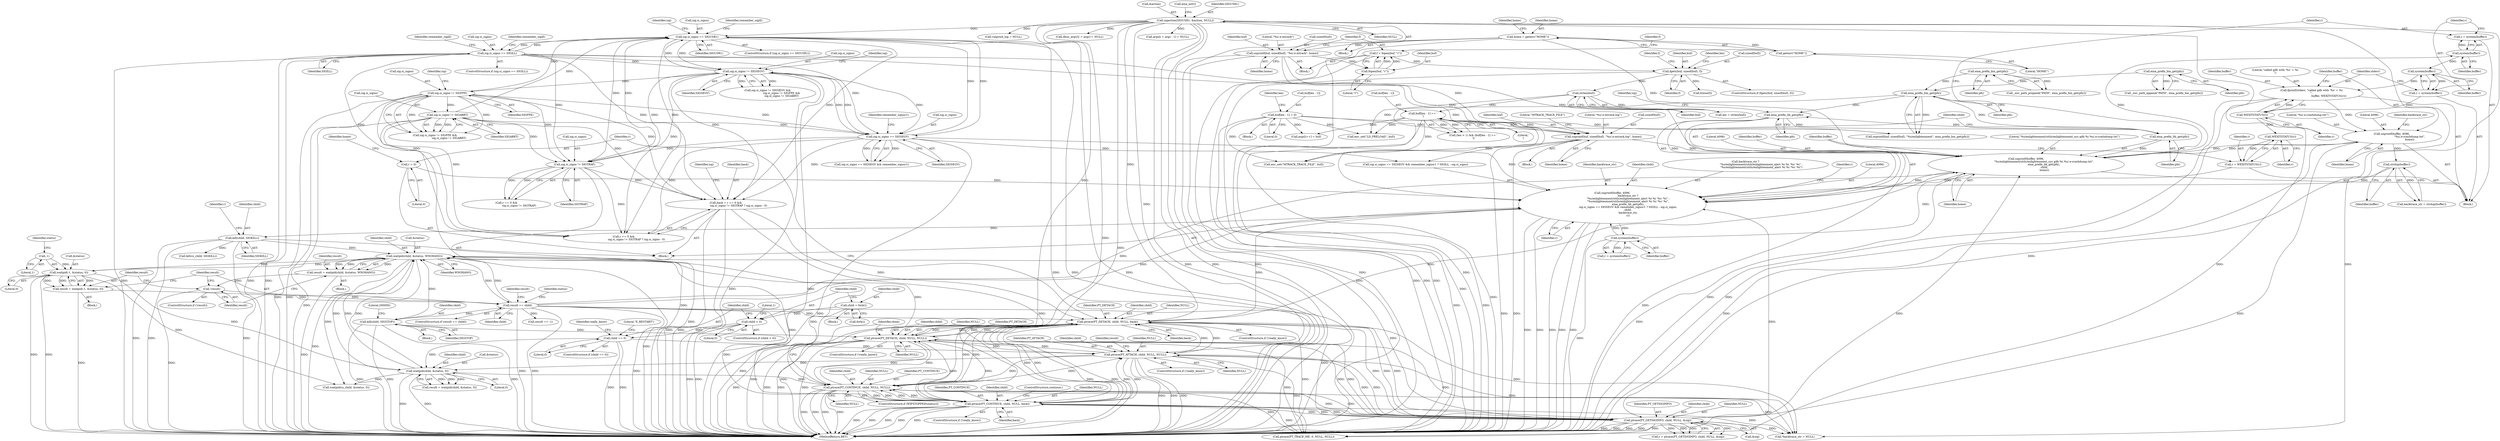 digraph "0_enlightment_bb4a21e98656fe2c7d98ba2163e6defe9a630e2b@API" {
"1000875" [label="(Call,r = system(buffer))"];
"1000877" [label="(Call,system(buffer))"];
"1000867" [label="(Call,snprintf(buffer, 4096,\n                                          \"%s/enlightenment/utils/enlightenment_sys gdb %i %s/.e-crashdump.txt\",\n                                          eina_prefix_lib_get(pfx),\n                                           child,\n                                           home))"];
"1000928" [label="(Call,system(buffer))"];
"1000902" [label="(Call,snprintf(buffer, 4096,\n                                     backtrace_str ?\n                                     \"%s/enlightenment/utils/enlightenment_alert %i %i '%s' %i\" :\n                                     \"%s/enlightenment/utils/enlightenment_alert %i %i '%s' %i\",\n                                     eina_prefix_lib_get(pfx),\n                                     sig.si_signo == SIGSEGV && remember_sigusr1 ? SIGILL : sig.si_signo,\n                                     child,\n                                     backtrace_str,\n                                     r))"];
"1000896" [label="(Call,strdup(buffer))"];
"1000889" [label="(Call,snprintf(buffer, 4096,\n                                          \"%s/.e-crashdump.txt\",\n                                          home))"];
"1000883" [label="(Call,fprintf(stderr, \"called gdb with '%s' = %i\n\",\n                                         buffer, WEXITSTATUS(r)))"];
"1000881" [label="(Call,system(buffer))"];
"1000887" [label="(Call,WEXITSTATUS(r))"];
"1000879" [label="(Call,r = system(buffer))"];
"1000909" [label="(Call,eina_prefix_lib_get(pfx))"];
"1000871" [label="(Call,eina_prefix_lib_get(pfx))"];
"1000565" [label="(Call,eina_prefix_bin_get(pfx))"];
"1000448" [label="(Call,eina_prefix_bin_get(pfx))"];
"1000443" [label="(Call,eina_prefix_bin_get(pfx))"];
"1000807" [label="(Call,sig.si_signo == SIGILL)"];
"1000794" [label="(Call,sig.si_signo == SIGUSR1)"];
"1000827" [label="(Call,sig.si_signo != SIGSEGV)"];
"1000913" [label="(Call,sig.si_signo == SIGSEGV)"];
"1000838" [label="(Call,sig.si_signo != SIGABRT)"];
"1000833" [label="(Call,sig.si_signo != SIGFPE)"];
"1000784" [label="(Call,sig.si_signo != SIGTRAP)"];
"1000185" [label="(Call,sigaction(SIGUSR1, &action, NULL))"];
"1000856" [label="(Call,ptrace(PT_DETACH, child, NULL, back))"];
"1000989" [label="(Call,ptrace(PT_DETACH, child, NULL, NULL))"];
"1000981" [label="(Call,kill(child, SIGSTOP))"];
"1000744" [label="(Call,result == child)"];
"1000735" [label="(Call,result = waitpid(-1, &status, 0))"];
"1000737" [label="(Call,waitpid(-1, &status, 0))"];
"1000738" [label="(Call,-1)"];
"1000726" [label="(Call,waitpid(child, &status, WNOHANG))"];
"1000692" [label="(Call,waitpid(child, &status, 0))"];
"1000652" [label="(Call,child == 0)"];
"1000644" [label="(Call,child < 0)"];
"1000640" [label="(Call,child = fork())"];
"1000685" [label="(Call,ptrace(PT_ATTACH, child, NULL, NULL))"];
"1000707" [label="(Call,ptrace(PT_CONTINUE, child, NULL, NULL))"];
"1000847" [label="(Call,ptrace(PT_CONTINUE, child, NULL, back))"];
"1000771" [label="(Call,ptrace(PT_GETSIGINFO, child, NULL, &sig))"];
"1000777" [label="(Call,back = r == 0 &&\n                              sig.si_signo != SIGTRAP ? sig.si_signo : 0)"];
"1000930" [label="(Call,kill(child, SIGKILL))"];
"1000732" [label="(Call,!result)"];
"1000724" [label="(Call,result = waitpid(child, &status, WNOHANG))"];
"1000898" [label="(Call,r = WEXITSTATUS(r))"];
"1000900" [label="(Call,WEXITSTATUS(r))"];
"1000861" [label="(Call,r = 0)"];
"1000549" [label="(Call,snprintf(buf, sizeof(buf), \"%s/.e-mtrack.log\", home))"];
"1000523" [label="(Call,buf[len - 1] == '\n')"];
"1000516" [label="(Call,strlen(buf))"];
"1000507" [label="(Call,fgets(buf, sizeof(buf), f))"];
"1000498" [label="(Call,f = fopen(buf, \"r\"))"];
"1000500" [label="(Call,fopen(buf, \"r\"))"];
"1000492" [label="(Call,snprintf(buf, sizeof(buf), \"%s/.e-mtrack\", home))"];
"1000484" [label="(Call,home = getenv(\"HOME\"))"];
"1000486" [label="(Call,getenv(\"HOME\"))"];
"1000531" [label="(Call,buf[len - 1] = 0)"];
"1000874" [label="(Identifier,home)"];
"1000796" [label="(Identifier,sig)"];
"1000708" [label="(Identifier,PT_CONTINUE)"];
"1000806" [label="(ControlStructure,if (sig.si_signo == SIGILL))"];
"1000888" [label="(Identifier,r)"];
"1000798" [label="(Identifier,SIGUSR1)"];
"1000707" [label="(Call,ptrace(PT_CONTINUE, child, NULL, NULL))"];
"1000514" [label="(Call,len = strlen(buf))"];
"1000558" [label="(Call,fclose(f))"];
"1000835" [label="(Identifier,sig)"];
"1000811" [label="(Identifier,SIGILL)"];
"1000530" [label="(Block,)"];
"1000531" [label="(Call,buf[len - 1] = 0)"];
"1000735" [label="(Call,result = waitpid(-1, &status, 0))"];
"1000878" [label="(Identifier,buffer)"];
"1000189" [label="(Identifier,NULL)"];
"1000654" [label="(Literal,0)"];
"1000550" [label="(Identifier,buf)"];
"1000900" [label="(Call,WEXITSTATUS(r))"];
"1000809" [label="(Identifier,sig)"];
"1000831" [label="(Identifier,SIGSEGV)"];
"1000961" [label="(Identifier,result)"];
"1000689" [label="(Identifier,NULL)"];
"1000742" [label="(Literal,0)"];
"1000828" [label="(Call,sig.si_signo)"];
"1000560" [label="(Call,snprintf(buf, sizeof(buf), \"%s/enlightenment\", eina_prefix_bin_get(pfx)))"];
"1000780" [label="(Call,r == 0 &&\n                              sig.si_signo != SIGTRAP)"];
"1000924" [label="(Identifier,backtrace_str)"];
"1000840" [label="(Identifier,sig)"];
"1000500" [label="(Call,fopen(buf, \"r\"))"];
"1000923" [label="(Identifier,child)"];
"1000444" [label="(Identifier,pfx)"];
"1000856" [label="(Call,ptrace(PT_DETACH, child, NULL, back))"];
"1000734" [label="(Block,)"];
"1000928" [label="(Call,system(buffer))"];
"1000711" [label="(Identifier,NULL)"];
"1000529" [label="(Literal,'\n')"];
"1000880" [label="(Identifier,r)"];
"1000489" [label="(Identifier,home)"];
"1000565" [label="(Call,eina_prefix_bin_get(pfx))"];
"1000509" [label="(Call,sizeof(buf))"];
"1000501" [label="(Identifier,buf)"];
"1000715" [label="(Block,)"];
"1000690" [label="(Call,result = waitpid(child, &status, 0))"];
"1000892" [label="(Literal,\"%s/.e-crashdump.txt\")"];
"1000814" [label="(Identifier,remember_sigill)"];
"1000838" [label="(Call,sig.si_signo != SIGABRT)"];
"1000848" [label="(Identifier,PT_CONTINUE)"];
"1000744" [label="(Call,result == child)"];
"1000930" [label="(Call,kill(child, SIGKILL))"];
"1000730" [label="(Identifier,WNOHANG)"];
"1000524" [label="(Call,buf[len - 1])"];
"1000989" [label="(Call,ptrace(PT_DETACH, child, NULL, NULL))"];
"1000532" [label="(Call,buf[len - 1])"];
"1000493" [label="(Identifier,buf)"];
"1000886" [label="(Identifier,buffer)"];
"1000329" [label="(Call,valgrind_log = NULL)"];
"1000739" [label="(Literal,1)"];
"1000960" [label="(Call,result == -1)"];
"1000641" [label="(Identifier,child)"];
"1000794" [label="(Call,sig.si_signo == SIGUSR1)"];
"1000559" [label="(Identifier,f)"];
"1000693" [label="(Identifier,child)"];
"1000910" [label="(Identifier,pfx)"];
"1000983" [label="(Identifier,SIGSTOP)"];
"1000187" [label="(Call,&action)"];
"1000120" [label="(Block,)"];
"1000793" [label="(ControlStructure,if (sig.si_signo == SIGUSR1))"];
"1000692" [label="(Call,waitpid(child, &status, 0))"];
"1000771" [label="(Call,ptrace(PT_GETSIGINFO, child, NULL, &sig))"];
"1000926" [label="(Call,r = system(buffer))"];
"1000785" [label="(Call,sig.si_signo)"];
"1000889" [label="(Call,snprintf(buffer, 4096,\n                                          \"%s/.e-crashdump.txt\",\n                                          home))"];
"1000555" [label="(Call,env_set(\"MTRACK_TRACE_FILE\", buf))"];
"1000842" [label="(Identifier,SIGABRT)"];
"1000884" [label="(Identifier,stderr)"];
"1000847" [label="(Call,ptrace(PT_CONTINUE, child, NULL, back))"];
"1000865" [label="(Identifier,home)"];
"1000980" [label="(Block,)"];
"1000769" [label="(Call,r = ptrace(PT_GETSIGINFO, child, NULL, &sig))"];
"1000556" [label="(Literal,\"MTRACK_TRACE_FILE\")"];
"1000448" [label="(Call,eina_prefix_bin_get(pfx))"];
"1000516" [label="(Call,strlen(buf))"];
"1000827" [label="(Call,sig.si_signo != SIGSEGV)"];
"1000788" [label="(Identifier,SIGTRAP)"];
"1000643" [label="(ControlStructure,if (child < 0))"];
"1000834" [label="(Call,sig.si_signo)"];
"1000993" [label="(Identifier,NULL)"];
"1000849" [label="(Identifier,child)"];
"1000902" [label="(Call,snprintf(buffer, 4096,\n                                     backtrace_str ?\n                                     \"%s/enlightenment/utils/enlightenment_alert %i %i '%s' %i\" :\n                                     \"%s/enlightenment/utils/enlightenment_alert %i %i '%s' %i\",\n                                     eina_prefix_lib_get(pfx),\n                                     sig.si_signo == SIGSEGV && remember_sigusr1 ? SIGILL : sig.si_signo,\n                                     child,\n                                     backtrace_str,\n                                     r))"];
"1000507" [label="(Call,fgets(buf, sizeof(buf), f))"];
"1000636" [label="(Block,)"];
"1000490" [label="(Block,)"];
"1000485" [label="(Identifier,home)"];
"1000714" [label="(Identifier,done)"];
"1000779" [label="(Call,r == 0 &&\n                              sig.si_signo != SIGTRAP ? sig.si_signo : 0)"];
"1000859" [label="(Identifier,NULL)"];
"1000733" [label="(Identifier,result)"];
"1000772" [label="(Identifier,PT_GETSIGINFO)"];
"1000640" [label="(Call,child = fork())"];
"1000932" [label="(Identifier,SIGKILL)"];
"1000499" [label="(Identifier,f)"];
"1000645" [label="(Identifier,child)"];
"1000737" [label="(Call,waitpid(-1, &status, 0))"];
"1000981" [label="(Call,kill(child, SIGSTOP))"];
"1000496" [label="(Literal,\"%s/.e-mtrack\")"];
"1000936" [label="(Identifier,r)"];
"1000885" [label="(Literal,\"called gdb with '%s' = %i\n\")"];
"1000991" [label="(Identifier,child)"];
"1000651" [label="(ControlStructure,if (child == 0))"];
"1000773" [label="(Identifier,child)"];
"1000890" [label="(Identifier,buffer)"];
"1000982" [label="(Identifier,child)"];
"1000775" [label="(Call,&sig)"];
"1001052" [label="(Call,kill(cs_child, SIGKILL))"];
"1000519" [label="(Call,(len > 1) && (buf[len - 1] == '\n'))"];
"1000502" [label="(Literal,\"r\")"];
"1000860" [label="(Identifier,back)"];
"1000915" [label="(Identifier,sig)"];
"1000492" [label="(Call,snprintf(buf, sizeof(buf), \"%s/.e-mtrack\", home))"];
"1000540" [label="(Call,env_set(\"LD_PRELOAD\", buf))"];
"1000685" [label="(Call,ptrace(PT_ATTACH, child, NULL, NULL))"];
"1000512" [label="(Block,)"];
"1000808" [label="(Call,sig.si_signo)"];
"1000553" [label="(Literal,\"%s/.e-mtrack.log\")"];
"1000757" [label="(Call,*backtrace_str = NULL)"];
"1000497" [label="(Identifier,home)"];
"1000740" [label="(Call,&status)"];
"1000498" [label="(Call,f = fopen(buf, \"r\"))"];
"1000674" [label="(Literal,\"E_RESTART\")"];
"1000986" [label="(ControlStructure,if (!really_know))"];
"1000894" [label="(Call,backtrace_str = strdup(buffer))"];
"1000905" [label="(Call,backtrace_str ?\n                                     \"%s/enlightenment/utils/enlightenment_alert %i %i '%s' %i\" :\n                                     \"%s/enlightenment/utils/enlightenment_alert %i %i '%s' %i\")"];
"1000484" [label="(Call,home = getenv(\"HOME\"))"];
"1000826" [label="(Call,sig.si_signo != SIGSEGV &&\n                                 sig.si_signo != SIGFPE &&\n                                 sig.si_signo != SIGABRT)"];
"1000870" [label="(Literal,\"%s/enlightenment/utils/enlightenment_sys gdb %i %s/.e-crashdump.txt\")"];
"1000741" [label="(Identifier,status)"];
"1000736" [label="(Identifier,result)"];
"1000549" [label="(Call,snprintf(buf, sizeof(buf), \"%s/.e-mtrack.log\", home))"];
"1000876" [label="(Identifier,r)"];
"1000504" [label="(Identifier,f)"];
"1000506" [label="(ControlStructure,if (fgets(buf, sizeof(buf), f)))"];
"1000784" [label="(Call,sig.si_signo != SIGTRAP)"];
"1000912" [label="(Call,sig.si_signo == SIGSEGV && remember_sigusr1)"];
"1000537" [label="(Literal,0)"];
"1000899" [label="(Identifier,r)"];
"1000745" [label="(Identifier,result)"];
"1000913" [label="(Call,sig.si_signo == SIGSEGV)"];
"1000896" [label="(Call,strdup(buffer))"];
"1000879" [label="(Call,r = system(buffer))"];
"1000927" [label="(Identifier,r)"];
"1000696" [label="(Literal,0)"];
"1000882" [label="(Identifier,buffer)"];
"1000904" [label="(Literal,4096)"];
"1000443" [label="(Call,eina_prefix_bin_get(pfx))"];
"1000446" [label="(Call,_env_path_prepend(\"PATH\", eina_prefix_bin_get(pfx)))"];
"1000839" [label="(Call,sig.si_signo)"];
"1000686" [label="(Identifier,PT_ATTACH)"];
"1000539" [label="(Identifier,len)"];
"1000875" [label="(Call,r = system(buffer))"];
"1000909" [label="(Call,eina_prefix_lib_get(pfx))"];
"1000903" [label="(Identifier,buffer)"];
"1000992" [label="(Identifier,NULL)"];
"1000891" [label="(Literal,4096)"];
"1000918" [label="(Identifier,remember_sigusr1)"];
"1000704" [label="(ControlStructure,if (WIFSTOPPED(status)))"];
"1000990" [label="(Identifier,PT_DETACH)"];
"1000795" [label="(Call,sig.si_signo)"];
"1000751" [label="(Identifier,status)"];
"1000487" [label="(Literal,\"HOME\")"];
"1000687" [label="(Identifier,child)"];
"1000508" [label="(Identifier,buf)"];
"1000441" [label="(Call,_env_path_append(\"PATH\", eina_prefix_bin_get(pfx)))"];
"1000523" [label="(Call,buf[len - 1] == '\n')"];
"1000754" [label="(Block,)"];
"1000893" [label="(Identifier,home)"];
"1000832" [label="(Call,sig.si_signo != SIGFPE &&\n                                 sig.si_signo != SIGABRT)"];
"1000985" [label="(Literal,200000)"];
"1000185" [label="(Call,sigaction(SIGUSR1, &action, NULL))"];
"1000852" [label="(ControlStructure,continue;)"];
"1000731" [label="(ControlStructure,if (!result))"];
"1000867" [label="(Call,snprintf(buffer, 4096,\n                                          \"%s/enlightenment/utils/enlightenment_sys gdb %i %s/.e-crashdump.txt\",\n                                          eina_prefix_lib_get(pfx),\n                                           child,\n                                           home))"];
"1000449" [label="(Identifier,pfx)"];
"1000917" [label="(Identifier,SIGSEGV)"];
"1000863" [label="(Literal,0)"];
"1000743" [label="(ControlStructure,if (result == child))"];
"1000853" [label="(ControlStructure,if (!really_know))"];
"1000738" [label="(Call,-1)"];
"1000774" [label="(Identifier,NULL)"];
"1000898" [label="(Call,r = WEXITSTATUS(r))"];
"1000833" [label="(Call,sig.si_signo != SIGFPE)"];
"1000190" [label="(Call,eina_init())"];
"1000857" [label="(Identifier,PT_DETACH)"];
"1000931" [label="(Identifier,child)"];
"1000554" [label="(Identifier,home)"];
"1000658" [label="(Identifier,really_know)"];
"1000881" [label="(Call,system(buffer))"];
"1000226" [label="(Call,dbus_argv[2 + argc] = NULL)"];
"1000642" [label="(Call,fork())"];
"1000851" [label="(Identifier,back)"];
"1000801" [label="(Identifier,remember_sigill)"];
"1000517" [label="(Identifier,buf)"];
"1000732" [label="(Call,!result)"];
"1001058" [label="(MethodReturn,RET)"];
"1000887" [label="(Call,WEXITSTATUS(r))"];
"1000837" [label="(Identifier,SIGFPE)"];
"1000682" [label="(ControlStructure,if (!really_know))"];
"1000862" [label="(Identifier,r)"];
"1000694" [label="(Call,&status)"];
"1000901" [label="(Identifier,r)"];
"1000515" [label="(Identifier,len)"];
"1000897" [label="(Identifier,buffer)"];
"1000871" [label="(Call,eina_prefix_lib_get(pfx))"];
"1000883" [label="(Call,fprintf(stderr, \"called gdb with '%s' = %i\n\",\n                                         buffer, WEXITSTATUS(r)))"];
"1000911" [label="(Call,sig.si_signo == SIGSEGV && remember_sigusr1 ? SIGILL : sig.si_signo)"];
"1000652" [label="(Call,child == 0)"];
"1000644" [label="(Call,child < 0)"];
"1000925" [label="(Identifier,r)"];
"1000649" [label="(Literal,1)"];
"1000873" [label="(Identifier,child)"];
"1000603" [label="(Call,args[i + argc - 1] = NULL)"];
"1000866" [label="(Block,)"];
"1000861" [label="(Call,r = 0)"];
"1000186" [label="(Identifier,SIGUSR1)"];
"1000724" [label="(Call,result = waitpid(child, &status, WNOHANG))"];
"1000807" [label="(Call,sig.si_signo == SIGILL)"];
"1000872" [label="(Identifier,pfx)"];
"1000691" [label="(Identifier,result)"];
"1000895" [label="(Identifier,backtrace_str)"];
"1000725" [label="(Identifier,result)"];
"1000777" [label="(Call,back = r == 0 &&\n                              sig.si_signo != SIGTRAP ? sig.si_signo : 0)"];
"1000709" [label="(Identifier,child)"];
"1000914" [label="(Call,sig.si_signo)"];
"1000929" [label="(Identifier,buffer)"];
"1000551" [label="(Call,sizeof(buf))"];
"1000877" [label="(Call,system(buffer))"];
"1000659" [label="(Call,ptrace(PT_TRACE_ME, 0, NULL, NULL))"];
"1000511" [label="(Identifier,f)"];
"1000869" [label="(Literal,4096)"];
"1000850" [label="(Identifier,NULL)"];
"1000486" [label="(Call,getenv(\"HOME\"))"];
"1000728" [label="(Call,&status)"];
"1000646" [label="(Literal,0)"];
"1000868" [label="(Identifier,buffer)"];
"1000494" [label="(Call,sizeof(buf))"];
"1000688" [label="(Identifier,NULL)"];
"1000727" [label="(Identifier,child)"];
"1000566" [label="(Identifier,pfx)"];
"1000587" [label="(Call,args[i++] = buf)"];
"1000653" [label="(Identifier,child)"];
"1000858" [label="(Identifier,child)"];
"1000819" [label="(Identifier,remember_sigill)"];
"1000778" [label="(Identifier,back)"];
"1001040" [label="(Call,waitpid(cs_child, &status, 0))"];
"1000746" [label="(Identifier,child)"];
"1000726" [label="(Call,waitpid(child, &status, WNOHANG))"];
"1000844" [label="(ControlStructure,if (!really_know))"];
"1000710" [label="(Identifier,NULL)"];
"1000875" -> "1000866"  [label="AST: "];
"1000875" -> "1000877"  [label="CFG: "];
"1000876" -> "1000875"  [label="AST: "];
"1000877" -> "1000875"  [label="AST: "];
"1000880" -> "1000875"  [label="CFG: "];
"1000877" -> "1000875"  [label="DDG: "];
"1000877" -> "1000878"  [label="CFG: "];
"1000878" -> "1000877"  [label="AST: "];
"1000867" -> "1000877"  [label="DDG: "];
"1000877" -> "1000881"  [label="DDG: "];
"1000867" -> "1000866"  [label="AST: "];
"1000867" -> "1000874"  [label="CFG: "];
"1000868" -> "1000867"  [label="AST: "];
"1000869" -> "1000867"  [label="AST: "];
"1000870" -> "1000867"  [label="AST: "];
"1000871" -> "1000867"  [label="AST: "];
"1000873" -> "1000867"  [label="AST: "];
"1000874" -> "1000867"  [label="AST: "];
"1000876" -> "1000867"  [label="CFG: "];
"1000867" -> "1001058"  [label="DDG: "];
"1000928" -> "1000867"  [label="DDG: "];
"1000871" -> "1000867"  [label="DDG: "];
"1000856" -> "1000867"  [label="DDG: "];
"1000771" -> "1000867"  [label="DDG: "];
"1000744" -> "1000867"  [label="DDG: "];
"1000889" -> "1000867"  [label="DDG: "];
"1000549" -> "1000867"  [label="DDG: "];
"1000492" -> "1000867"  [label="DDG: "];
"1000484" -> "1000867"  [label="DDG: "];
"1000867" -> "1000889"  [label="DDG: "];
"1000867" -> "1000902"  [label="DDG: "];
"1000928" -> "1000926"  [label="AST: "];
"1000928" -> "1000929"  [label="CFG: "];
"1000929" -> "1000928"  [label="AST: "];
"1000926" -> "1000928"  [label="CFG: "];
"1000928" -> "1001058"  [label="DDG: "];
"1000928" -> "1000902"  [label="DDG: "];
"1000928" -> "1000926"  [label="DDG: "];
"1000902" -> "1000928"  [label="DDG: "];
"1000902" -> "1000754"  [label="AST: "];
"1000902" -> "1000925"  [label="CFG: "];
"1000903" -> "1000902"  [label="AST: "];
"1000904" -> "1000902"  [label="AST: "];
"1000905" -> "1000902"  [label="AST: "];
"1000909" -> "1000902"  [label="AST: "];
"1000911" -> "1000902"  [label="AST: "];
"1000923" -> "1000902"  [label="AST: "];
"1000924" -> "1000902"  [label="AST: "];
"1000925" -> "1000902"  [label="AST: "];
"1000927" -> "1000902"  [label="CFG: "];
"1000902" -> "1001058"  [label="DDG: "];
"1000902" -> "1001058"  [label="DDG: "];
"1000902" -> "1001058"  [label="DDG: "];
"1000902" -> "1001058"  [label="DDG: "];
"1000902" -> "1001058"  [label="DDG: "];
"1000896" -> "1000902"  [label="DDG: "];
"1000909" -> "1000902"  [label="DDG: "];
"1000807" -> "1000902"  [label="DDG: "];
"1000913" -> "1000902"  [label="DDG: "];
"1000856" -> "1000902"  [label="DDG: "];
"1000771" -> "1000902"  [label="DDG: "];
"1000744" -> "1000902"  [label="DDG: "];
"1000898" -> "1000902"  [label="DDG: "];
"1000861" -> "1000902"  [label="DDG: "];
"1000902" -> "1000930"  [label="DDG: "];
"1000896" -> "1000894"  [label="AST: "];
"1000896" -> "1000897"  [label="CFG: "];
"1000897" -> "1000896"  [label="AST: "];
"1000894" -> "1000896"  [label="CFG: "];
"1000896" -> "1000894"  [label="DDG: "];
"1000889" -> "1000896"  [label="DDG: "];
"1000889" -> "1000866"  [label="AST: "];
"1000889" -> "1000893"  [label="CFG: "];
"1000890" -> "1000889"  [label="AST: "];
"1000891" -> "1000889"  [label="AST: "];
"1000892" -> "1000889"  [label="AST: "];
"1000893" -> "1000889"  [label="AST: "];
"1000895" -> "1000889"  [label="CFG: "];
"1000889" -> "1001058"  [label="DDG: "];
"1000889" -> "1001058"  [label="DDG: "];
"1000883" -> "1000889"  [label="DDG: "];
"1000883" -> "1000866"  [label="AST: "];
"1000883" -> "1000887"  [label="CFG: "];
"1000884" -> "1000883"  [label="AST: "];
"1000885" -> "1000883"  [label="AST: "];
"1000886" -> "1000883"  [label="AST: "];
"1000887" -> "1000883"  [label="AST: "];
"1000890" -> "1000883"  [label="CFG: "];
"1000883" -> "1001058"  [label="DDG: "];
"1000883" -> "1001058"  [label="DDG: "];
"1000881" -> "1000883"  [label="DDG: "];
"1000887" -> "1000883"  [label="DDG: "];
"1000881" -> "1000879"  [label="AST: "];
"1000881" -> "1000882"  [label="CFG: "];
"1000882" -> "1000881"  [label="AST: "];
"1000879" -> "1000881"  [label="CFG: "];
"1000881" -> "1000879"  [label="DDG: "];
"1000887" -> "1000888"  [label="CFG: "];
"1000888" -> "1000887"  [label="AST: "];
"1000879" -> "1000887"  [label="DDG: "];
"1000887" -> "1000900"  [label="DDG: "];
"1000879" -> "1000866"  [label="AST: "];
"1000880" -> "1000879"  [label="AST: "];
"1000884" -> "1000879"  [label="CFG: "];
"1000909" -> "1000910"  [label="CFG: "];
"1000910" -> "1000909"  [label="AST: "];
"1000915" -> "1000909"  [label="CFG: "];
"1000909" -> "1001058"  [label="DDG: "];
"1000909" -> "1000871"  [label="DDG: "];
"1000871" -> "1000909"  [label="DDG: "];
"1000565" -> "1000909"  [label="DDG: "];
"1000871" -> "1000872"  [label="CFG: "];
"1000872" -> "1000871"  [label="AST: "];
"1000873" -> "1000871"  [label="CFG: "];
"1000565" -> "1000871"  [label="DDG: "];
"1000565" -> "1000560"  [label="AST: "];
"1000565" -> "1000566"  [label="CFG: "];
"1000566" -> "1000565"  [label="AST: "];
"1000560" -> "1000565"  [label="CFG: "];
"1000565" -> "1001058"  [label="DDG: "];
"1000565" -> "1000560"  [label="DDG: "];
"1000448" -> "1000565"  [label="DDG: "];
"1000443" -> "1000565"  [label="DDG: "];
"1000448" -> "1000446"  [label="AST: "];
"1000448" -> "1000449"  [label="CFG: "];
"1000449" -> "1000448"  [label="AST: "];
"1000446" -> "1000448"  [label="CFG: "];
"1000448" -> "1000446"  [label="DDG: "];
"1000443" -> "1000441"  [label="AST: "];
"1000443" -> "1000444"  [label="CFG: "];
"1000444" -> "1000443"  [label="AST: "];
"1000441" -> "1000443"  [label="CFG: "];
"1000443" -> "1000441"  [label="DDG: "];
"1000807" -> "1000806"  [label="AST: "];
"1000807" -> "1000811"  [label="CFG: "];
"1000808" -> "1000807"  [label="AST: "];
"1000811" -> "1000807"  [label="AST: "];
"1000814" -> "1000807"  [label="CFG: "];
"1000819" -> "1000807"  [label="CFG: "];
"1000807" -> "1001058"  [label="DDG: "];
"1000807" -> "1001058"  [label="DDG: "];
"1000807" -> "1001058"  [label="DDG: "];
"1000807" -> "1000777"  [label="DDG: "];
"1000807" -> "1000784"  [label="DDG: "];
"1000807" -> "1000779"  [label="DDG: "];
"1000807" -> "1000794"  [label="DDG: "];
"1000794" -> "1000807"  [label="DDG: "];
"1000807" -> "1000827"  [label="DDG: "];
"1000807" -> "1000913"  [label="DDG: "];
"1000807" -> "1000911"  [label="DDG: "];
"1000794" -> "1000793"  [label="AST: "];
"1000794" -> "1000798"  [label="CFG: "];
"1000795" -> "1000794"  [label="AST: "];
"1000798" -> "1000794"  [label="AST: "];
"1000801" -> "1000794"  [label="CFG: "];
"1000809" -> "1000794"  [label="CFG: "];
"1000794" -> "1001058"  [label="DDG: "];
"1000794" -> "1001058"  [label="DDG: "];
"1000794" -> "1001058"  [label="DDG: "];
"1000794" -> "1000777"  [label="DDG: "];
"1000794" -> "1000784"  [label="DDG: "];
"1000794" -> "1000779"  [label="DDG: "];
"1000827" -> "1000794"  [label="DDG: "];
"1000838" -> "1000794"  [label="DDG: "];
"1000784" -> "1000794"  [label="DDG: "];
"1000833" -> "1000794"  [label="DDG: "];
"1000913" -> "1000794"  [label="DDG: "];
"1000185" -> "1000794"  [label="DDG: "];
"1000794" -> "1000827"  [label="DDG: "];
"1000794" -> "1000913"  [label="DDG: "];
"1000827" -> "1000826"  [label="AST: "];
"1000827" -> "1000831"  [label="CFG: "];
"1000828" -> "1000827"  [label="AST: "];
"1000831" -> "1000827"  [label="AST: "];
"1000835" -> "1000827"  [label="CFG: "];
"1000826" -> "1000827"  [label="CFG: "];
"1000827" -> "1001058"  [label="DDG: "];
"1000827" -> "1001058"  [label="DDG: "];
"1000827" -> "1000777"  [label="DDG: "];
"1000827" -> "1000784"  [label="DDG: "];
"1000827" -> "1000779"  [label="DDG: "];
"1000827" -> "1000826"  [label="DDG: "];
"1000827" -> "1000826"  [label="DDG: "];
"1000913" -> "1000827"  [label="DDG: "];
"1000827" -> "1000833"  [label="DDG: "];
"1000827" -> "1000913"  [label="DDG: "];
"1000827" -> "1000913"  [label="DDG: "];
"1000913" -> "1000912"  [label="AST: "];
"1000913" -> "1000917"  [label="CFG: "];
"1000914" -> "1000913"  [label="AST: "];
"1000917" -> "1000913"  [label="AST: "];
"1000918" -> "1000913"  [label="CFG: "];
"1000912" -> "1000913"  [label="CFG: "];
"1000913" -> "1001058"  [label="DDG: "];
"1000913" -> "1000777"  [label="DDG: "];
"1000913" -> "1000784"  [label="DDG: "];
"1000913" -> "1000779"  [label="DDG: "];
"1000913" -> "1000912"  [label="DDG: "];
"1000913" -> "1000912"  [label="DDG: "];
"1000838" -> "1000913"  [label="DDG: "];
"1000833" -> "1000913"  [label="DDG: "];
"1000913" -> "1000911"  [label="DDG: "];
"1000838" -> "1000832"  [label="AST: "];
"1000838" -> "1000842"  [label="CFG: "];
"1000839" -> "1000838"  [label="AST: "];
"1000842" -> "1000838"  [label="AST: "];
"1000832" -> "1000838"  [label="CFG: "];
"1000838" -> "1001058"  [label="DDG: "];
"1000838" -> "1001058"  [label="DDG: "];
"1000838" -> "1000777"  [label="DDG: "];
"1000838" -> "1000784"  [label="DDG: "];
"1000838" -> "1000779"  [label="DDG: "];
"1000838" -> "1000832"  [label="DDG: "];
"1000838" -> "1000832"  [label="DDG: "];
"1000833" -> "1000838"  [label="DDG: "];
"1000833" -> "1000832"  [label="AST: "];
"1000833" -> "1000837"  [label="CFG: "];
"1000834" -> "1000833"  [label="AST: "];
"1000837" -> "1000833"  [label="AST: "];
"1000840" -> "1000833"  [label="CFG: "];
"1000832" -> "1000833"  [label="CFG: "];
"1000833" -> "1001058"  [label="DDG: "];
"1000833" -> "1001058"  [label="DDG: "];
"1000833" -> "1000777"  [label="DDG: "];
"1000833" -> "1000784"  [label="DDG: "];
"1000833" -> "1000779"  [label="DDG: "];
"1000833" -> "1000832"  [label="DDG: "];
"1000833" -> "1000832"  [label="DDG: "];
"1000784" -> "1000780"  [label="AST: "];
"1000784" -> "1000788"  [label="CFG: "];
"1000785" -> "1000784"  [label="AST: "];
"1000788" -> "1000784"  [label="AST: "];
"1000780" -> "1000784"  [label="CFG: "];
"1000784" -> "1001058"  [label="DDG: "];
"1000784" -> "1000777"  [label="DDG: "];
"1000784" -> "1000780"  [label="DDG: "];
"1000784" -> "1000780"  [label="DDG: "];
"1000784" -> "1000779"  [label="DDG: "];
"1000185" -> "1000120"  [label="AST: "];
"1000185" -> "1000189"  [label="CFG: "];
"1000186" -> "1000185"  [label="AST: "];
"1000187" -> "1000185"  [label="AST: "];
"1000189" -> "1000185"  [label="AST: "];
"1000190" -> "1000185"  [label="CFG: "];
"1000185" -> "1001058"  [label="DDG: "];
"1000185" -> "1001058"  [label="DDG: "];
"1000185" -> "1001058"  [label="DDG: "];
"1000185" -> "1000226"  [label="DDG: "];
"1000185" -> "1000329"  [label="DDG: "];
"1000185" -> "1000603"  [label="DDG: "];
"1000185" -> "1000659"  [label="DDG: "];
"1000185" -> "1000685"  [label="DDG: "];
"1000185" -> "1000707"  [label="DDG: "];
"1000185" -> "1000757"  [label="DDG: "];
"1000185" -> "1000771"  [label="DDG: "];
"1000185" -> "1000847"  [label="DDG: "];
"1000185" -> "1000856"  [label="DDG: "];
"1000185" -> "1000989"  [label="DDG: "];
"1000856" -> "1000853"  [label="AST: "];
"1000856" -> "1000860"  [label="CFG: "];
"1000857" -> "1000856"  [label="AST: "];
"1000858" -> "1000856"  [label="AST: "];
"1000859" -> "1000856"  [label="AST: "];
"1000860" -> "1000856"  [label="AST: "];
"1000862" -> "1000856"  [label="CFG: "];
"1000856" -> "1001058"  [label="DDG: "];
"1000856" -> "1001058"  [label="DDG: "];
"1000856" -> "1001058"  [label="DDG: "];
"1000856" -> "1001058"  [label="DDG: "];
"1000856" -> "1000659"  [label="DDG: "];
"1000856" -> "1000685"  [label="DDG: "];
"1000856" -> "1000707"  [label="DDG: "];
"1000856" -> "1000757"  [label="DDG: "];
"1000856" -> "1000771"  [label="DDG: "];
"1000856" -> "1000847"  [label="DDG: "];
"1000989" -> "1000856"  [label="DDG: "];
"1000989" -> "1000856"  [label="DDG: "];
"1000771" -> "1000856"  [label="DDG: "];
"1000771" -> "1000856"  [label="DDG: "];
"1000744" -> "1000856"  [label="DDG: "];
"1000707" -> "1000856"  [label="DDG: "];
"1000685" -> "1000856"  [label="DDG: "];
"1000847" -> "1000856"  [label="DDG: "];
"1000777" -> "1000856"  [label="DDG: "];
"1000856" -> "1000989"  [label="DDG: "];
"1000856" -> "1000989"  [label="DDG: "];
"1000989" -> "1000986"  [label="AST: "];
"1000989" -> "1000993"  [label="CFG: "];
"1000990" -> "1000989"  [label="AST: "];
"1000991" -> "1000989"  [label="AST: "];
"1000992" -> "1000989"  [label="AST: "];
"1000993" -> "1000989"  [label="AST: "];
"1000714" -> "1000989"  [label="CFG: "];
"1000989" -> "1001058"  [label="DDG: "];
"1000989" -> "1001058"  [label="DDG: "];
"1000989" -> "1001058"  [label="DDG: "];
"1000989" -> "1001058"  [label="DDG: "];
"1000989" -> "1000659"  [label="DDG: "];
"1000989" -> "1000685"  [label="DDG: "];
"1000989" -> "1000707"  [label="DDG: "];
"1000989" -> "1000726"  [label="DDG: "];
"1000989" -> "1000757"  [label="DDG: "];
"1000989" -> "1000771"  [label="DDG: "];
"1000989" -> "1000847"  [label="DDG: "];
"1000981" -> "1000989"  [label="DDG: "];
"1000707" -> "1000989"  [label="DDG: "];
"1000685" -> "1000989"  [label="DDG: "];
"1000771" -> "1000989"  [label="DDG: "];
"1000847" -> "1000989"  [label="DDG: "];
"1000981" -> "1000980"  [label="AST: "];
"1000981" -> "1000983"  [label="CFG: "];
"1000982" -> "1000981"  [label="AST: "];
"1000983" -> "1000981"  [label="AST: "];
"1000985" -> "1000981"  [label="CFG: "];
"1000981" -> "1001058"  [label="DDG: "];
"1000981" -> "1001058"  [label="DDG: "];
"1000981" -> "1001058"  [label="DDG: "];
"1000981" -> "1000726"  [label="DDG: "];
"1000744" -> "1000981"  [label="DDG: "];
"1000744" -> "1000743"  [label="AST: "];
"1000744" -> "1000746"  [label="CFG: "];
"1000745" -> "1000744"  [label="AST: "];
"1000746" -> "1000744"  [label="AST: "];
"1000751" -> "1000744"  [label="CFG: "];
"1000961" -> "1000744"  [label="CFG: "];
"1000744" -> "1001058"  [label="DDG: "];
"1000744" -> "1001058"  [label="DDG: "];
"1000744" -> "1001058"  [label="DDG: "];
"1000744" -> "1000726"  [label="DDG: "];
"1000735" -> "1000744"  [label="DDG: "];
"1000732" -> "1000744"  [label="DDG: "];
"1000726" -> "1000744"  [label="DDG: "];
"1000744" -> "1000771"  [label="DDG: "];
"1000744" -> "1000847"  [label="DDG: "];
"1000744" -> "1000960"  [label="DDG: "];
"1000735" -> "1000734"  [label="AST: "];
"1000735" -> "1000737"  [label="CFG: "];
"1000736" -> "1000735"  [label="AST: "];
"1000737" -> "1000735"  [label="AST: "];
"1000745" -> "1000735"  [label="CFG: "];
"1000735" -> "1001058"  [label="DDG: "];
"1000737" -> "1000735"  [label="DDG: "];
"1000737" -> "1000735"  [label="DDG: "];
"1000737" -> "1000735"  [label="DDG: "];
"1000737" -> "1000742"  [label="CFG: "];
"1000738" -> "1000737"  [label="AST: "];
"1000740" -> "1000737"  [label="AST: "];
"1000742" -> "1000737"  [label="AST: "];
"1000737" -> "1001058"  [label="DDG: "];
"1000737" -> "1001058"  [label="DDG: "];
"1000737" -> "1000692"  [label="DDG: "];
"1000737" -> "1000726"  [label="DDG: "];
"1000738" -> "1000737"  [label="DDG: "];
"1000726" -> "1000737"  [label="DDG: "];
"1000737" -> "1001040"  [label="DDG: "];
"1000738" -> "1000739"  [label="CFG: "];
"1000739" -> "1000738"  [label="AST: "];
"1000741" -> "1000738"  [label="CFG: "];
"1000726" -> "1000724"  [label="AST: "];
"1000726" -> "1000730"  [label="CFG: "];
"1000727" -> "1000726"  [label="AST: "];
"1000728" -> "1000726"  [label="AST: "];
"1000730" -> "1000726"  [label="AST: "];
"1000724" -> "1000726"  [label="CFG: "];
"1000726" -> "1001058"  [label="DDG: "];
"1000726" -> "1001058"  [label="DDG: "];
"1000726" -> "1000692"  [label="DDG: "];
"1000726" -> "1000724"  [label="DDG: "];
"1000726" -> "1000724"  [label="DDG: "];
"1000726" -> "1000724"  [label="DDG: "];
"1000692" -> "1000726"  [label="DDG: "];
"1000692" -> "1000726"  [label="DDG: "];
"1000707" -> "1000726"  [label="DDG: "];
"1000930" -> "1000726"  [label="DDG: "];
"1000771" -> "1000726"  [label="DDG: "];
"1000847" -> "1000726"  [label="DDG: "];
"1000726" -> "1001040"  [label="DDG: "];
"1000692" -> "1000690"  [label="AST: "];
"1000692" -> "1000696"  [label="CFG: "];
"1000693" -> "1000692"  [label="AST: "];
"1000694" -> "1000692"  [label="AST: "];
"1000696" -> "1000692"  [label="AST: "];
"1000690" -> "1000692"  [label="CFG: "];
"1000692" -> "1001058"  [label="DDG: "];
"1000692" -> "1001058"  [label="DDG: "];
"1000692" -> "1000690"  [label="DDG: "];
"1000692" -> "1000690"  [label="DDG: "];
"1000692" -> "1000690"  [label="DDG: "];
"1000652" -> "1000692"  [label="DDG: "];
"1000685" -> "1000692"  [label="DDG: "];
"1000692" -> "1000707"  [label="DDG: "];
"1000692" -> "1001040"  [label="DDG: "];
"1000652" -> "1000651"  [label="AST: "];
"1000652" -> "1000654"  [label="CFG: "];
"1000653" -> "1000652"  [label="AST: "];
"1000654" -> "1000652"  [label="AST: "];
"1000658" -> "1000652"  [label="CFG: "];
"1000674" -> "1000652"  [label="CFG: "];
"1000652" -> "1001058"  [label="DDG: "];
"1000652" -> "1001058"  [label="DDG: "];
"1000644" -> "1000652"  [label="DDG: "];
"1000652" -> "1000685"  [label="DDG: "];
"1000644" -> "1000643"  [label="AST: "];
"1000644" -> "1000646"  [label="CFG: "];
"1000645" -> "1000644"  [label="AST: "];
"1000646" -> "1000644"  [label="AST: "];
"1000649" -> "1000644"  [label="CFG: "];
"1000653" -> "1000644"  [label="CFG: "];
"1000644" -> "1001058"  [label="DDG: "];
"1000644" -> "1001058"  [label="DDG: "];
"1000640" -> "1000644"  [label="DDG: "];
"1000640" -> "1000636"  [label="AST: "];
"1000640" -> "1000642"  [label="CFG: "];
"1000641" -> "1000640"  [label="AST: "];
"1000642" -> "1000640"  [label="AST: "];
"1000645" -> "1000640"  [label="CFG: "];
"1000640" -> "1001058"  [label="DDG: "];
"1000685" -> "1000682"  [label="AST: "];
"1000685" -> "1000689"  [label="CFG: "];
"1000686" -> "1000685"  [label="AST: "];
"1000687" -> "1000685"  [label="AST: "];
"1000688" -> "1000685"  [label="AST: "];
"1000689" -> "1000685"  [label="AST: "];
"1000691" -> "1000685"  [label="CFG: "];
"1000685" -> "1001058"  [label="DDG: "];
"1000685" -> "1001058"  [label="DDG: "];
"1000685" -> "1001058"  [label="DDG: "];
"1000685" -> "1000659"  [label="DDG: "];
"1000707" -> "1000685"  [label="DDG: "];
"1000771" -> "1000685"  [label="DDG: "];
"1000847" -> "1000685"  [label="DDG: "];
"1000685" -> "1000707"  [label="DDG: "];
"1000685" -> "1000757"  [label="DDG: "];
"1000685" -> "1000771"  [label="DDG: "];
"1000685" -> "1000847"  [label="DDG: "];
"1000707" -> "1000704"  [label="AST: "];
"1000707" -> "1000711"  [label="CFG: "];
"1000708" -> "1000707"  [label="AST: "];
"1000709" -> "1000707"  [label="AST: "];
"1000710" -> "1000707"  [label="AST: "];
"1000711" -> "1000707"  [label="AST: "];
"1000714" -> "1000707"  [label="CFG: "];
"1000707" -> "1001058"  [label="DDG: "];
"1000707" -> "1001058"  [label="DDG: "];
"1000707" -> "1001058"  [label="DDG: "];
"1000707" -> "1001058"  [label="DDG: "];
"1000707" -> "1000659"  [label="DDG: "];
"1000847" -> "1000707"  [label="DDG: "];
"1000847" -> "1000707"  [label="DDG: "];
"1000771" -> "1000707"  [label="DDG: "];
"1000707" -> "1000757"  [label="DDG: "];
"1000707" -> "1000771"  [label="DDG: "];
"1000707" -> "1000847"  [label="DDG: "];
"1000707" -> "1000847"  [label="DDG: "];
"1000847" -> "1000844"  [label="AST: "];
"1000847" -> "1000851"  [label="CFG: "];
"1000848" -> "1000847"  [label="AST: "];
"1000849" -> "1000847"  [label="AST: "];
"1000850" -> "1000847"  [label="AST: "];
"1000851" -> "1000847"  [label="AST: "];
"1000852" -> "1000847"  [label="CFG: "];
"1000847" -> "1001058"  [label="DDG: "];
"1000847" -> "1001058"  [label="DDG: "];
"1000847" -> "1001058"  [label="DDG: "];
"1000847" -> "1001058"  [label="DDG: "];
"1000847" -> "1001058"  [label="DDG: "];
"1000847" -> "1000659"  [label="DDG: "];
"1000847" -> "1000757"  [label="DDG: "];
"1000847" -> "1000771"  [label="DDG: "];
"1000771" -> "1000847"  [label="DDG: "];
"1000771" -> "1000847"  [label="DDG: "];
"1000777" -> "1000847"  [label="DDG: "];
"1000771" -> "1000769"  [label="AST: "];
"1000771" -> "1000775"  [label="CFG: "];
"1000772" -> "1000771"  [label="AST: "];
"1000773" -> "1000771"  [label="AST: "];
"1000774" -> "1000771"  [label="AST: "];
"1000775" -> "1000771"  [label="AST: "];
"1000769" -> "1000771"  [label="CFG: "];
"1000771" -> "1001058"  [label="DDG: "];
"1000771" -> "1001058"  [label="DDG: "];
"1000771" -> "1001058"  [label="DDG: "];
"1000771" -> "1001058"  [label="DDG: "];
"1000771" -> "1000659"  [label="DDG: "];
"1000771" -> "1000757"  [label="DDG: "];
"1000771" -> "1000769"  [label="DDG: "];
"1000771" -> "1000769"  [label="DDG: "];
"1000771" -> "1000769"  [label="DDG: "];
"1000771" -> "1000769"  [label="DDG: "];
"1000777" -> "1000754"  [label="AST: "];
"1000777" -> "1000779"  [label="CFG: "];
"1000778" -> "1000777"  [label="AST: "];
"1000779" -> "1000777"  [label="AST: "];
"1000796" -> "1000777"  [label="CFG: "];
"1000777" -> "1001058"  [label="DDG: "];
"1000777" -> "1001058"  [label="DDG: "];
"1000930" -> "1000754"  [label="AST: "];
"1000930" -> "1000932"  [label="CFG: "];
"1000931" -> "1000930"  [label="AST: "];
"1000932" -> "1000930"  [label="AST: "];
"1000936" -> "1000930"  [label="CFG: "];
"1000930" -> "1001058"  [label="DDG: "];
"1000930" -> "1001058"  [label="DDG: "];
"1000930" -> "1001058"  [label="DDG: "];
"1000930" -> "1001052"  [label="DDG: "];
"1000732" -> "1000731"  [label="AST: "];
"1000732" -> "1000733"  [label="CFG: "];
"1000733" -> "1000732"  [label="AST: "];
"1000736" -> "1000732"  [label="CFG: "];
"1000745" -> "1000732"  [label="CFG: "];
"1000732" -> "1001058"  [label="DDG: "];
"1000724" -> "1000732"  [label="DDG: "];
"1000724" -> "1000715"  [label="AST: "];
"1000725" -> "1000724"  [label="AST: "];
"1000733" -> "1000724"  [label="CFG: "];
"1000724" -> "1001058"  [label="DDG: "];
"1000898" -> "1000866"  [label="AST: "];
"1000898" -> "1000900"  [label="CFG: "];
"1000899" -> "1000898"  [label="AST: "];
"1000900" -> "1000898"  [label="AST: "];
"1000903" -> "1000898"  [label="CFG: "];
"1000900" -> "1000898"  [label="DDG: "];
"1000900" -> "1000901"  [label="CFG: "];
"1000901" -> "1000900"  [label="AST: "];
"1000861" -> "1000754"  [label="AST: "];
"1000861" -> "1000863"  [label="CFG: "];
"1000862" -> "1000861"  [label="AST: "];
"1000863" -> "1000861"  [label="AST: "];
"1000865" -> "1000861"  [label="CFG: "];
"1000549" -> "1000512"  [label="AST: "];
"1000549" -> "1000554"  [label="CFG: "];
"1000550" -> "1000549"  [label="AST: "];
"1000551" -> "1000549"  [label="AST: "];
"1000553" -> "1000549"  [label="AST: "];
"1000554" -> "1000549"  [label="AST: "];
"1000556" -> "1000549"  [label="CFG: "];
"1000549" -> "1001058"  [label="DDG: "];
"1000549" -> "1001058"  [label="DDG: "];
"1000523" -> "1000549"  [label="DDG: "];
"1000531" -> "1000549"  [label="DDG: "];
"1000492" -> "1000549"  [label="DDG: "];
"1000549" -> "1000555"  [label="DDG: "];
"1000523" -> "1000519"  [label="AST: "];
"1000523" -> "1000529"  [label="CFG: "];
"1000524" -> "1000523"  [label="AST: "];
"1000529" -> "1000523"  [label="AST: "];
"1000519" -> "1000523"  [label="CFG: "];
"1000523" -> "1001058"  [label="DDG: "];
"1000523" -> "1000519"  [label="DDG: "];
"1000523" -> "1000519"  [label="DDG: "];
"1000516" -> "1000523"  [label="DDG: "];
"1000523" -> "1000540"  [label="DDG: "];
"1000523" -> "1000555"  [label="DDG: "];
"1000523" -> "1000560"  [label="DDG: "];
"1000523" -> "1000587"  [label="DDG: "];
"1000516" -> "1000514"  [label="AST: "];
"1000516" -> "1000517"  [label="CFG: "];
"1000517" -> "1000516"  [label="AST: "];
"1000514" -> "1000516"  [label="CFG: "];
"1000516" -> "1000514"  [label="DDG: "];
"1000507" -> "1000516"  [label="DDG: "];
"1000516" -> "1000540"  [label="DDG: "];
"1000507" -> "1000506"  [label="AST: "];
"1000507" -> "1000511"  [label="CFG: "];
"1000508" -> "1000507"  [label="AST: "];
"1000509" -> "1000507"  [label="AST: "];
"1000511" -> "1000507"  [label="AST: "];
"1000515" -> "1000507"  [label="CFG: "];
"1000559" -> "1000507"  [label="CFG: "];
"1000507" -> "1001058"  [label="DDG: "];
"1000498" -> "1000507"  [label="DDG: "];
"1000507" -> "1000558"  [label="DDG: "];
"1000498" -> "1000490"  [label="AST: "];
"1000498" -> "1000500"  [label="CFG: "];
"1000499" -> "1000498"  [label="AST: "];
"1000500" -> "1000498"  [label="AST: "];
"1000504" -> "1000498"  [label="CFG: "];
"1000498" -> "1001058"  [label="DDG: "];
"1000498" -> "1001058"  [label="DDG: "];
"1000500" -> "1000498"  [label="DDG: "];
"1000500" -> "1000498"  [label="DDG: "];
"1000500" -> "1000502"  [label="CFG: "];
"1000501" -> "1000500"  [label="AST: "];
"1000502" -> "1000500"  [label="AST: "];
"1000492" -> "1000500"  [label="DDG: "];
"1000492" -> "1000490"  [label="AST: "];
"1000492" -> "1000497"  [label="CFG: "];
"1000493" -> "1000492"  [label="AST: "];
"1000494" -> "1000492"  [label="AST: "];
"1000496" -> "1000492"  [label="AST: "];
"1000497" -> "1000492"  [label="AST: "];
"1000499" -> "1000492"  [label="CFG: "];
"1000492" -> "1001058"  [label="DDG: "];
"1000492" -> "1001058"  [label="DDG: "];
"1000484" -> "1000492"  [label="DDG: "];
"1000484" -> "1000120"  [label="AST: "];
"1000484" -> "1000486"  [label="CFG: "];
"1000485" -> "1000484"  [label="AST: "];
"1000486" -> "1000484"  [label="AST: "];
"1000489" -> "1000484"  [label="CFG: "];
"1000484" -> "1001058"  [label="DDG: "];
"1000484" -> "1001058"  [label="DDG: "];
"1000486" -> "1000484"  [label="DDG: "];
"1000486" -> "1000487"  [label="CFG: "];
"1000487" -> "1000486"  [label="AST: "];
"1000531" -> "1000530"  [label="AST: "];
"1000531" -> "1000537"  [label="CFG: "];
"1000532" -> "1000531"  [label="AST: "];
"1000537" -> "1000531"  [label="AST: "];
"1000539" -> "1000531"  [label="CFG: "];
"1000531" -> "1001058"  [label="DDG: "];
"1000531" -> "1000540"  [label="DDG: "];
"1000531" -> "1000555"  [label="DDG: "];
"1000531" -> "1000560"  [label="DDG: "];
"1000531" -> "1000587"  [label="DDG: "];
}
